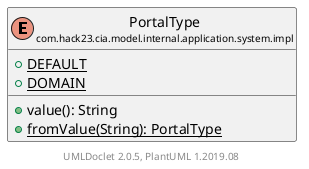 @startuml
    set namespaceSeparator none
    hide empty fields
    hide empty methods

    enum "<size:14>PortalType\n<size:10>com.hack23.cia.model.internal.application.system.impl" as com.hack23.cia.model.internal.application.system.impl.PortalType [[PortalType.html]] {
        {static} +DEFAULT
        {static} +DOMAIN
        +value(): String
        {static} +fromValue(String): PortalType
    }

    center footer UMLDoclet 2.0.5, PlantUML 1.2019.08
@enduml
